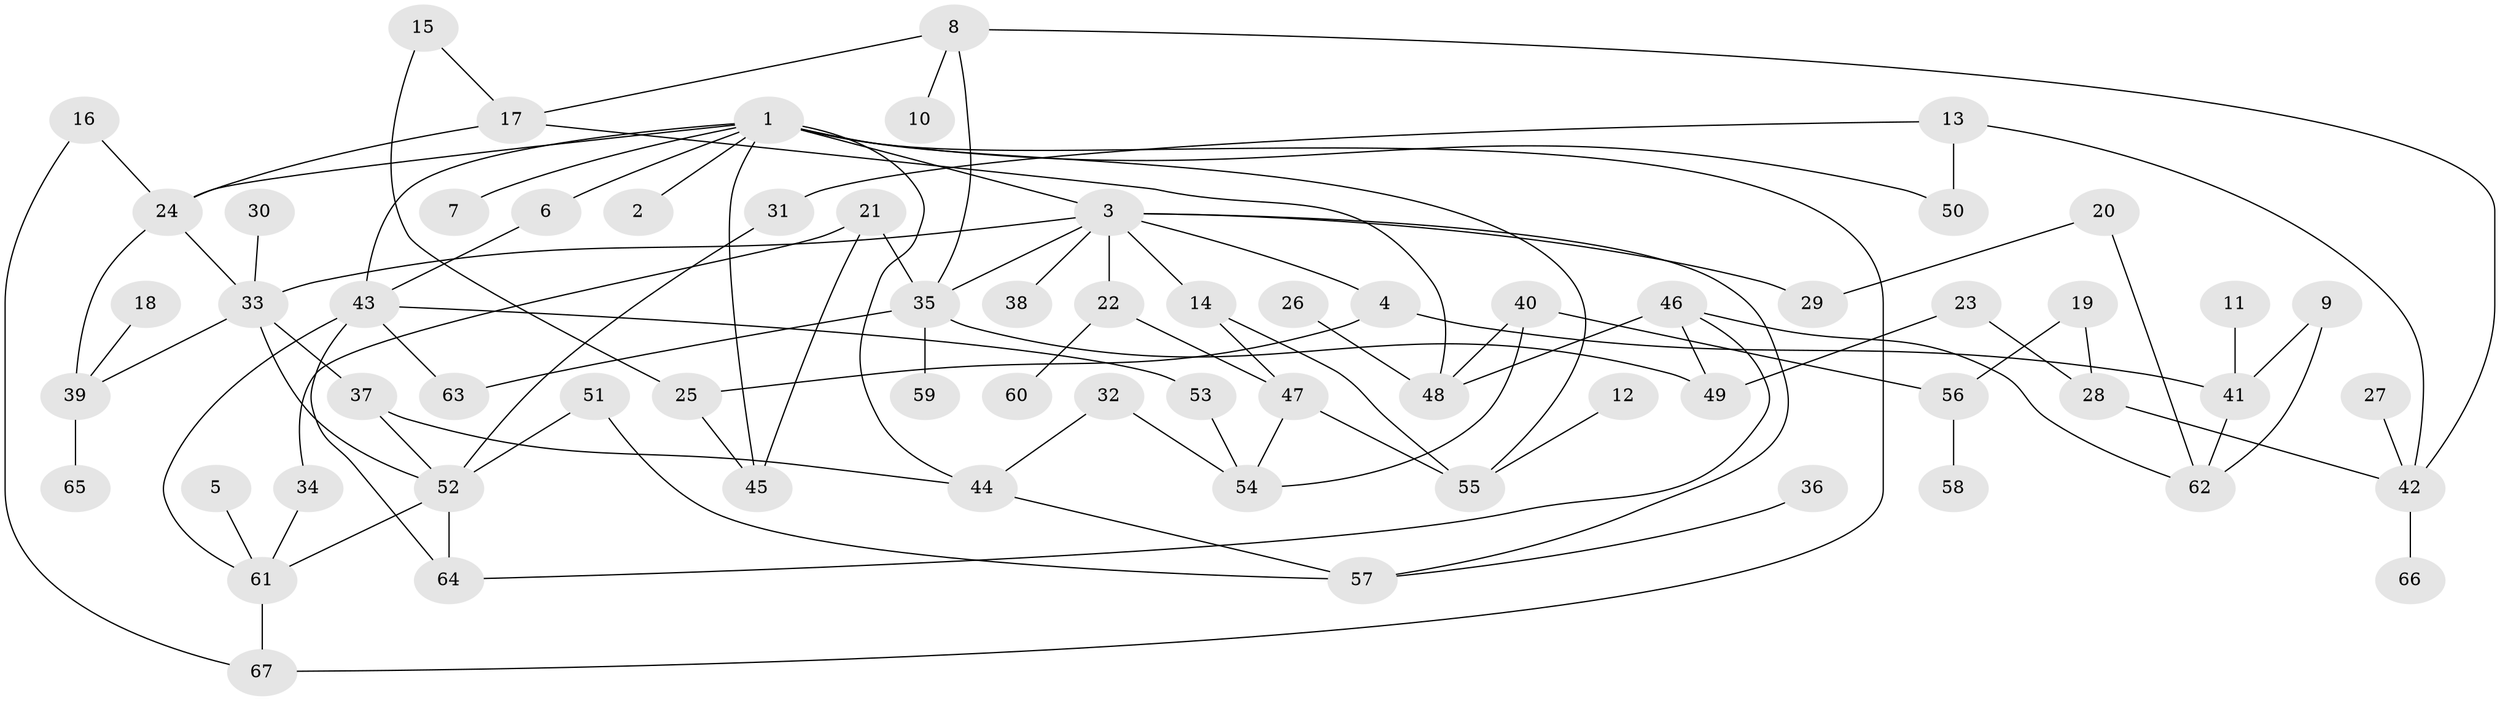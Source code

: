 // original degree distribution, {7: 0.007518796992481203, 5: 0.07518796992481203, 4: 0.12781954887218044, 2: 0.37593984962406013, 1: 0.24060150375939848, 6: 0.015037593984962405, 3: 0.15789473684210525}
// Generated by graph-tools (version 1.1) at 2025/25/03/09/25 03:25:27]
// undirected, 67 vertices, 98 edges
graph export_dot {
graph [start="1"]
  node [color=gray90,style=filled];
  1;
  2;
  3;
  4;
  5;
  6;
  7;
  8;
  9;
  10;
  11;
  12;
  13;
  14;
  15;
  16;
  17;
  18;
  19;
  20;
  21;
  22;
  23;
  24;
  25;
  26;
  27;
  28;
  29;
  30;
  31;
  32;
  33;
  34;
  35;
  36;
  37;
  38;
  39;
  40;
  41;
  42;
  43;
  44;
  45;
  46;
  47;
  48;
  49;
  50;
  51;
  52;
  53;
  54;
  55;
  56;
  57;
  58;
  59;
  60;
  61;
  62;
  63;
  64;
  65;
  66;
  67;
  1 -- 2 [weight=1.0];
  1 -- 3 [weight=1.0];
  1 -- 6 [weight=1.0];
  1 -- 7 [weight=1.0];
  1 -- 24 [weight=1.0];
  1 -- 43 [weight=1.0];
  1 -- 44 [weight=1.0];
  1 -- 45 [weight=1.0];
  1 -- 50 [weight=2.0];
  1 -- 55 [weight=1.0];
  1 -- 67 [weight=1.0];
  3 -- 4 [weight=1.0];
  3 -- 14 [weight=1.0];
  3 -- 22 [weight=1.0];
  3 -- 29 [weight=1.0];
  3 -- 33 [weight=1.0];
  3 -- 35 [weight=1.0];
  3 -- 38 [weight=1.0];
  3 -- 57 [weight=1.0];
  4 -- 25 [weight=1.0];
  4 -- 41 [weight=1.0];
  5 -- 61 [weight=1.0];
  6 -- 43 [weight=1.0];
  8 -- 10 [weight=1.0];
  8 -- 17 [weight=1.0];
  8 -- 35 [weight=1.0];
  8 -- 42 [weight=1.0];
  9 -- 41 [weight=1.0];
  9 -- 62 [weight=1.0];
  11 -- 41 [weight=1.0];
  12 -- 55 [weight=1.0];
  13 -- 31 [weight=1.0];
  13 -- 42 [weight=1.0];
  13 -- 50 [weight=1.0];
  14 -- 47 [weight=1.0];
  14 -- 55 [weight=1.0];
  15 -- 17 [weight=1.0];
  15 -- 25 [weight=1.0];
  16 -- 24 [weight=1.0];
  16 -- 67 [weight=1.0];
  17 -- 24 [weight=1.0];
  17 -- 48 [weight=1.0];
  18 -- 39 [weight=1.0];
  19 -- 28 [weight=1.0];
  19 -- 56 [weight=1.0];
  20 -- 29 [weight=1.0];
  20 -- 62 [weight=1.0];
  21 -- 34 [weight=1.0];
  21 -- 35 [weight=1.0];
  21 -- 45 [weight=1.0];
  22 -- 47 [weight=1.0];
  22 -- 60 [weight=1.0];
  23 -- 28 [weight=1.0];
  23 -- 49 [weight=1.0];
  24 -- 33 [weight=1.0];
  24 -- 39 [weight=1.0];
  25 -- 45 [weight=1.0];
  26 -- 48 [weight=1.0];
  27 -- 42 [weight=1.0];
  28 -- 42 [weight=1.0];
  30 -- 33 [weight=1.0];
  31 -- 52 [weight=1.0];
  32 -- 44 [weight=1.0];
  32 -- 54 [weight=1.0];
  33 -- 37 [weight=1.0];
  33 -- 39 [weight=1.0];
  33 -- 52 [weight=1.0];
  34 -- 61 [weight=1.0];
  35 -- 49 [weight=1.0];
  35 -- 59 [weight=1.0];
  35 -- 63 [weight=1.0];
  36 -- 57 [weight=1.0];
  37 -- 44 [weight=1.0];
  37 -- 52 [weight=1.0];
  39 -- 65 [weight=1.0];
  40 -- 48 [weight=1.0];
  40 -- 54 [weight=1.0];
  40 -- 56 [weight=1.0];
  41 -- 62 [weight=1.0];
  42 -- 66 [weight=1.0];
  43 -- 53 [weight=2.0];
  43 -- 61 [weight=1.0];
  43 -- 63 [weight=1.0];
  43 -- 64 [weight=1.0];
  44 -- 57 [weight=1.0];
  46 -- 48 [weight=1.0];
  46 -- 49 [weight=1.0];
  46 -- 62 [weight=1.0];
  46 -- 64 [weight=1.0];
  47 -- 54 [weight=1.0];
  47 -- 55 [weight=1.0];
  51 -- 52 [weight=1.0];
  51 -- 57 [weight=1.0];
  52 -- 61 [weight=1.0];
  52 -- 64 [weight=1.0];
  53 -- 54 [weight=1.0];
  56 -- 58 [weight=1.0];
  61 -- 67 [weight=1.0];
}
